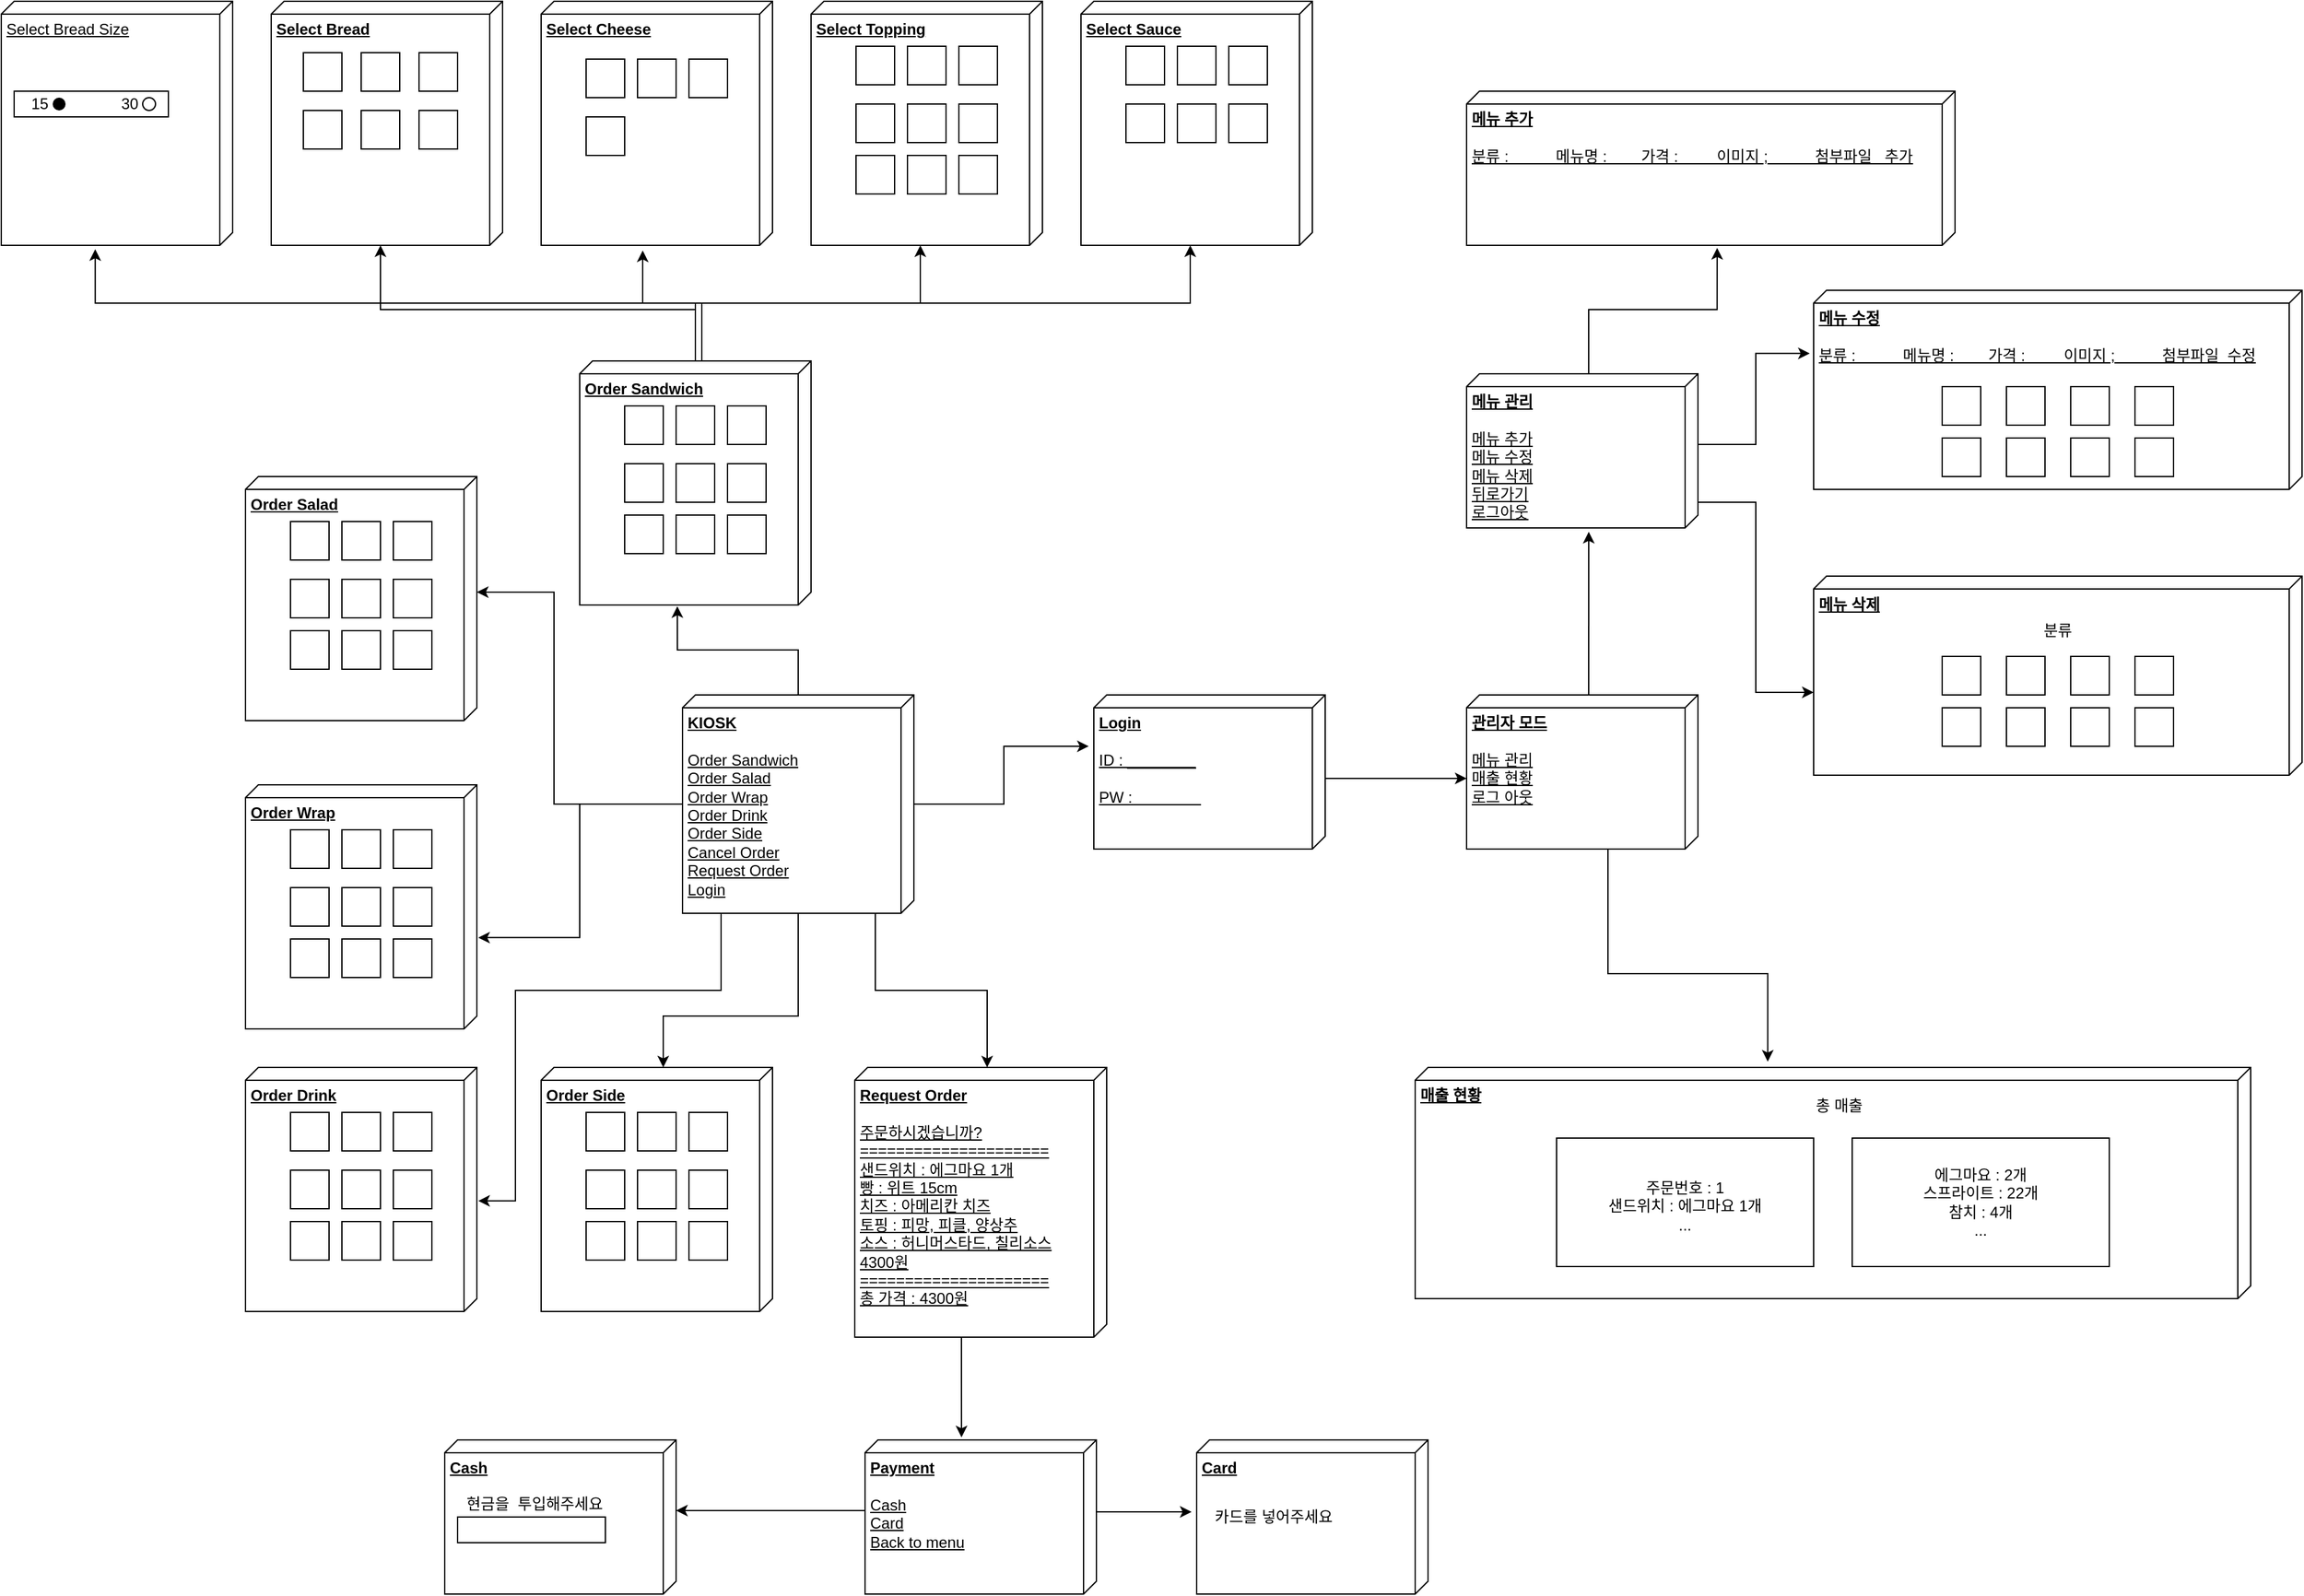 <mxfile version="14.0.1" type="github">
  <diagram id="HkN-Zk0hLRXuTVTZJF6A" name="Page-1">
    <mxGraphModel dx="1521" dy="2256" grid="1" gridSize="10" guides="1" tooltips="1" connect="1" arrows="1" fold="1" page="1" pageScale="1" pageWidth="827" pageHeight="1169" math="0" shadow="0">
      <root>
        <mxCell id="0" />
        <mxCell id="1" parent="0" />
        <mxCell id="mJu5xa_0R4BGyR0-9TSe-63" style="edgeStyle=orthogonalEdgeStyle;rounded=0;orthogonalLoop=1;jettySize=auto;html=1;entryX=1.005;entryY=0.578;entryDx=0;entryDy=0;entryPerimeter=0;" parent="1" source="mJu5xa_0R4BGyR0-9TSe-1" target="mJu5xa_0R4BGyR0-9TSe-53" edge="1">
          <mxGeometry relative="1" as="geometry" />
        </mxCell>
        <mxCell id="mJu5xa_0R4BGyR0-9TSe-64" style="edgeStyle=orthogonalEdgeStyle;rounded=0;orthogonalLoop=1;jettySize=auto;html=1;entryX=0;entryY=0;entryDx=90;entryDy=0;entryPerimeter=0;" parent="1" source="mJu5xa_0R4BGyR0-9TSe-1" target="mJu5xa_0R4BGyR0-9TSe-33" edge="1">
          <mxGeometry relative="1" as="geometry">
            <Array as="points">
              <mxPoint y="365" />
              <mxPoint y="200" />
            </Array>
          </mxGeometry>
        </mxCell>
        <mxCell id="mJu5xa_0R4BGyR0-9TSe-65" style="edgeStyle=orthogonalEdgeStyle;rounded=0;orthogonalLoop=1;jettySize=auto;html=1;entryX=0.626;entryY=-0.006;entryDx=0;entryDy=0;entryPerimeter=0;" parent="1" source="mJu5xa_0R4BGyR0-9TSe-1" target="mJu5xa_0R4BGyR0-9TSe-3" edge="1">
          <mxGeometry relative="1" as="geometry" />
        </mxCell>
        <mxCell id="mJu5xa_0R4BGyR0-9TSe-66" style="edgeStyle=orthogonalEdgeStyle;rounded=0;orthogonalLoop=1;jettySize=auto;html=1;entryX=0.547;entryY=-0.006;entryDx=0;entryDy=0;entryPerimeter=0;" parent="1" source="mJu5xa_0R4BGyR0-9TSe-1" target="mJu5xa_0R4BGyR0-9TSe-13" edge="1">
          <mxGeometry relative="1" as="geometry">
            <Array as="points">
              <mxPoint x="130" y="510" />
              <mxPoint x="-30" y="510" />
              <mxPoint x="-30" y="674" />
            </Array>
          </mxGeometry>
        </mxCell>
        <mxCell id="mJu5xa_0R4BGyR0-9TSe-67" style="edgeStyle=orthogonalEdgeStyle;rounded=0;orthogonalLoop=1;jettySize=auto;html=1;entryX=0;entryY=0;entryDx=0;entryDy=85;entryPerimeter=0;" parent="1" source="mJu5xa_0R4BGyR0-9TSe-1" target="mJu5xa_0R4BGyR0-9TSe-23" edge="1">
          <mxGeometry relative="1" as="geometry">
            <Array as="points">
              <mxPoint x="190" y="530" />
              <mxPoint x="85" y="530" />
            </Array>
          </mxGeometry>
        </mxCell>
        <mxCell id="mJu5xa_0R4BGyR0-9TSe-68" style="edgeStyle=orthogonalEdgeStyle;rounded=0;orthogonalLoop=1;jettySize=auto;html=1;entryX=0.333;entryY=1.022;entryDx=0;entryDy=0;entryPerimeter=0;" parent="1" source="mJu5xa_0R4BGyR0-9TSe-1" target="mJu5xa_0R4BGyR0-9TSe-2" edge="1">
          <mxGeometry relative="1" as="geometry" />
        </mxCell>
        <mxCell id="mJu5xa_0R4BGyR0-9TSe-117" style="edgeStyle=orthogonalEdgeStyle;rounded=0;orthogonalLoop=1;jettySize=auto;html=1;entryX=0;entryY=0;entryDx=0;entryDy=93;entryPerimeter=0;" parent="1" source="mJu5xa_0R4BGyR0-9TSe-1" target="mJu5xa_0R4BGyR0-9TSe-116" edge="1">
          <mxGeometry relative="1" as="geometry">
            <Array as="points">
              <mxPoint x="250" y="510" />
              <mxPoint x="337" y="510" />
            </Array>
          </mxGeometry>
        </mxCell>
        <mxCell id="mJu5xa_0R4BGyR0-9TSe-1" value="&lt;b&gt;KIOSK&lt;br&gt;&lt;/b&gt;&lt;br&gt;Order Sandwich&lt;br&gt;Order Salad&lt;br&gt;Order Wrap&lt;br&gt;Order Drink&lt;br&gt;Order Side&lt;br&gt;Cancel Order&lt;br&gt;Request Order&lt;br&gt;Login" style="verticalAlign=top;align=left;spacingTop=8;spacingLeft=2;spacingRight=12;shape=cube;size=10;direction=south;fontStyle=4;html=1;" parent="1" vertex="1">
          <mxGeometry x="100" y="280" width="180" height="170" as="geometry" />
        </mxCell>
        <mxCell id="mJu5xa_0R4BGyR0-9TSe-122" style="edgeStyle=orthogonalEdgeStyle;rounded=0;orthogonalLoop=1;jettySize=auto;html=1;entryX=0;entryY=0;entryDx=65;entryDy=180;entryPerimeter=0;" parent="1" source="mJu5xa_0R4BGyR0-9TSe-2" target="mJu5xa_0R4BGyR0-9TSe-121" edge="1">
          <mxGeometry relative="1" as="geometry">
            <Array as="points">
              <mxPoint x="650" y="345" />
              <mxPoint x="650" y="345" />
            </Array>
          </mxGeometry>
        </mxCell>
        <mxCell id="mJu5xa_0R4BGyR0-9TSe-2" value="&lt;b&gt;Login&lt;br&gt;&lt;/b&gt;&lt;br&gt;ID : ________&lt;br&gt;&lt;br&gt;PW :&amp;nbsp; &amp;nbsp; &amp;nbsp; &amp;nbsp; &amp;nbsp; &amp;nbsp; &amp;nbsp; &amp;nbsp;&amp;nbsp;" style="verticalAlign=top;align=left;spacingTop=8;spacingLeft=2;spacingRight=12;shape=cube;size=10;direction=south;fontStyle=4;html=1;" parent="1" vertex="1">
          <mxGeometry x="420" y="280" width="180" height="120" as="geometry" />
        </mxCell>
        <mxCell id="mJu5xa_0R4BGyR0-9TSe-3" value="&lt;b&gt;Order Wrap&lt;/b&gt;" style="verticalAlign=top;align=left;spacingTop=8;spacingLeft=2;spacingRight=12;shape=cube;size=10;direction=south;fontStyle=4;html=1;" parent="1" vertex="1">
          <mxGeometry x="-240" y="350" width="180" height="190" as="geometry" />
        </mxCell>
        <mxCell id="mJu5xa_0R4BGyR0-9TSe-4" value="" style="whiteSpace=wrap;html=1;aspect=fixed;" parent="1" vertex="1">
          <mxGeometry x="-205" y="385" width="30" height="30" as="geometry" />
        </mxCell>
        <mxCell id="mJu5xa_0R4BGyR0-9TSe-5" value="" style="whiteSpace=wrap;html=1;aspect=fixed;" parent="1" vertex="1">
          <mxGeometry x="-165" y="385" width="30" height="30" as="geometry" />
        </mxCell>
        <mxCell id="mJu5xa_0R4BGyR0-9TSe-6" value="" style="whiteSpace=wrap;html=1;aspect=fixed;" parent="1" vertex="1">
          <mxGeometry x="-125" y="385" width="30" height="30" as="geometry" />
        </mxCell>
        <mxCell id="mJu5xa_0R4BGyR0-9TSe-7" value="" style="whiteSpace=wrap;html=1;aspect=fixed;" parent="1" vertex="1">
          <mxGeometry x="-205" y="430" width="30" height="30" as="geometry" />
        </mxCell>
        <mxCell id="mJu5xa_0R4BGyR0-9TSe-8" value="" style="whiteSpace=wrap;html=1;aspect=fixed;" parent="1" vertex="1">
          <mxGeometry x="-165" y="430" width="30" height="30" as="geometry" />
        </mxCell>
        <mxCell id="mJu5xa_0R4BGyR0-9TSe-9" value="" style="whiteSpace=wrap;html=1;aspect=fixed;" parent="1" vertex="1">
          <mxGeometry x="-125" y="430" width="30" height="30" as="geometry" />
        </mxCell>
        <mxCell id="mJu5xa_0R4BGyR0-9TSe-10" value="" style="whiteSpace=wrap;html=1;aspect=fixed;" parent="1" vertex="1">
          <mxGeometry x="-205" y="470" width="30" height="30" as="geometry" />
        </mxCell>
        <mxCell id="mJu5xa_0R4BGyR0-9TSe-11" value="" style="whiteSpace=wrap;html=1;aspect=fixed;" parent="1" vertex="1">
          <mxGeometry x="-165" y="470" width="30" height="30" as="geometry" />
        </mxCell>
        <mxCell id="mJu5xa_0R4BGyR0-9TSe-12" value="" style="whiteSpace=wrap;html=1;aspect=fixed;" parent="1" vertex="1">
          <mxGeometry x="-125" y="470" width="30" height="30" as="geometry" />
        </mxCell>
        <mxCell id="mJu5xa_0R4BGyR0-9TSe-13" value="&lt;b&gt;Order Drink&lt;/b&gt;" style="verticalAlign=top;align=left;spacingTop=8;spacingLeft=2;spacingRight=12;shape=cube;size=10;direction=south;fontStyle=4;html=1;" parent="1" vertex="1">
          <mxGeometry x="-240" y="570" width="180" height="190" as="geometry" />
        </mxCell>
        <mxCell id="mJu5xa_0R4BGyR0-9TSe-14" value="" style="whiteSpace=wrap;html=1;aspect=fixed;" parent="1" vertex="1">
          <mxGeometry x="-205" y="605" width="30" height="30" as="geometry" />
        </mxCell>
        <mxCell id="mJu5xa_0R4BGyR0-9TSe-15" value="" style="whiteSpace=wrap;html=1;aspect=fixed;" parent="1" vertex="1">
          <mxGeometry x="-165" y="605" width="30" height="30" as="geometry" />
        </mxCell>
        <mxCell id="mJu5xa_0R4BGyR0-9TSe-16" value="" style="whiteSpace=wrap;html=1;aspect=fixed;" parent="1" vertex="1">
          <mxGeometry x="-125" y="605" width="30" height="30" as="geometry" />
        </mxCell>
        <mxCell id="mJu5xa_0R4BGyR0-9TSe-17" value="" style="whiteSpace=wrap;html=1;aspect=fixed;" parent="1" vertex="1">
          <mxGeometry x="-205" y="650" width="30" height="30" as="geometry" />
        </mxCell>
        <mxCell id="mJu5xa_0R4BGyR0-9TSe-18" value="" style="whiteSpace=wrap;html=1;aspect=fixed;" parent="1" vertex="1">
          <mxGeometry x="-165" y="650" width="30" height="30" as="geometry" />
        </mxCell>
        <mxCell id="mJu5xa_0R4BGyR0-9TSe-19" value="" style="whiteSpace=wrap;html=1;aspect=fixed;" parent="1" vertex="1">
          <mxGeometry x="-125" y="650" width="30" height="30" as="geometry" />
        </mxCell>
        <mxCell id="mJu5xa_0R4BGyR0-9TSe-20" value="" style="whiteSpace=wrap;html=1;aspect=fixed;" parent="1" vertex="1">
          <mxGeometry x="-205" y="690" width="30" height="30" as="geometry" />
        </mxCell>
        <mxCell id="mJu5xa_0R4BGyR0-9TSe-21" value="" style="whiteSpace=wrap;html=1;aspect=fixed;" parent="1" vertex="1">
          <mxGeometry x="-165" y="690" width="30" height="30" as="geometry" />
        </mxCell>
        <mxCell id="mJu5xa_0R4BGyR0-9TSe-22" value="" style="whiteSpace=wrap;html=1;aspect=fixed;" parent="1" vertex="1">
          <mxGeometry x="-125" y="690" width="30" height="30" as="geometry" />
        </mxCell>
        <mxCell id="mJu5xa_0R4BGyR0-9TSe-23" value="&lt;b&gt;Order Side&lt;/b&gt;" style="verticalAlign=top;align=left;spacingTop=8;spacingLeft=2;spacingRight=12;shape=cube;size=10;direction=south;fontStyle=4;html=1;" parent="1" vertex="1">
          <mxGeometry x="-10" y="570" width="180" height="190" as="geometry" />
        </mxCell>
        <mxCell id="mJu5xa_0R4BGyR0-9TSe-24" value="" style="whiteSpace=wrap;html=1;aspect=fixed;" parent="1" vertex="1">
          <mxGeometry x="25" y="605" width="30" height="30" as="geometry" />
        </mxCell>
        <mxCell id="mJu5xa_0R4BGyR0-9TSe-25" value="" style="whiteSpace=wrap;html=1;aspect=fixed;" parent="1" vertex="1">
          <mxGeometry x="65" y="605" width="30" height="30" as="geometry" />
        </mxCell>
        <mxCell id="mJu5xa_0R4BGyR0-9TSe-26" value="" style="whiteSpace=wrap;html=1;aspect=fixed;" parent="1" vertex="1">
          <mxGeometry x="105" y="605" width="30" height="30" as="geometry" />
        </mxCell>
        <mxCell id="mJu5xa_0R4BGyR0-9TSe-27" value="" style="whiteSpace=wrap;html=1;aspect=fixed;" parent="1" vertex="1">
          <mxGeometry x="25" y="650" width="30" height="30" as="geometry" />
        </mxCell>
        <mxCell id="mJu5xa_0R4BGyR0-9TSe-28" value="" style="whiteSpace=wrap;html=1;aspect=fixed;" parent="1" vertex="1">
          <mxGeometry x="65" y="650" width="30" height="30" as="geometry" />
        </mxCell>
        <mxCell id="mJu5xa_0R4BGyR0-9TSe-29" value="" style="whiteSpace=wrap;html=1;aspect=fixed;" parent="1" vertex="1">
          <mxGeometry x="105" y="650" width="30" height="30" as="geometry" />
        </mxCell>
        <mxCell id="mJu5xa_0R4BGyR0-9TSe-30" value="" style="whiteSpace=wrap;html=1;aspect=fixed;" parent="1" vertex="1">
          <mxGeometry x="25" y="690" width="30" height="30" as="geometry" />
        </mxCell>
        <mxCell id="mJu5xa_0R4BGyR0-9TSe-31" value="" style="whiteSpace=wrap;html=1;aspect=fixed;" parent="1" vertex="1">
          <mxGeometry x="65" y="690" width="30" height="30" as="geometry" />
        </mxCell>
        <mxCell id="mJu5xa_0R4BGyR0-9TSe-32" value="" style="whiteSpace=wrap;html=1;aspect=fixed;" parent="1" vertex="1">
          <mxGeometry x="105" y="690" width="30" height="30" as="geometry" />
        </mxCell>
        <mxCell id="mJu5xa_0R4BGyR0-9TSe-33" value="&lt;b&gt;Order Salad&lt;/b&gt;" style="verticalAlign=top;align=left;spacingTop=8;spacingLeft=2;spacingRight=12;shape=cube;size=10;direction=south;fontStyle=4;html=1;" parent="1" vertex="1">
          <mxGeometry x="-240" y="110" width="180" height="190" as="geometry" />
        </mxCell>
        <mxCell id="mJu5xa_0R4BGyR0-9TSe-34" value="" style="whiteSpace=wrap;html=1;aspect=fixed;" parent="1" vertex="1">
          <mxGeometry x="-205" y="145" width="30" height="30" as="geometry" />
        </mxCell>
        <mxCell id="mJu5xa_0R4BGyR0-9TSe-35" value="" style="whiteSpace=wrap;html=1;aspect=fixed;" parent="1" vertex="1">
          <mxGeometry x="-165" y="145" width="30" height="30" as="geometry" />
        </mxCell>
        <mxCell id="mJu5xa_0R4BGyR0-9TSe-36" value="" style="whiteSpace=wrap;html=1;aspect=fixed;" parent="1" vertex="1">
          <mxGeometry x="-125" y="145" width="30" height="30" as="geometry" />
        </mxCell>
        <mxCell id="mJu5xa_0R4BGyR0-9TSe-37" value="" style="whiteSpace=wrap;html=1;aspect=fixed;" parent="1" vertex="1">
          <mxGeometry x="-205" y="190" width="30" height="30" as="geometry" />
        </mxCell>
        <mxCell id="mJu5xa_0R4BGyR0-9TSe-38" value="" style="whiteSpace=wrap;html=1;aspect=fixed;" parent="1" vertex="1">
          <mxGeometry x="-165" y="190" width="30" height="30" as="geometry" />
        </mxCell>
        <mxCell id="mJu5xa_0R4BGyR0-9TSe-39" value="" style="whiteSpace=wrap;html=1;aspect=fixed;" parent="1" vertex="1">
          <mxGeometry x="-125" y="190" width="30" height="30" as="geometry" />
        </mxCell>
        <mxCell id="mJu5xa_0R4BGyR0-9TSe-40" value="" style="whiteSpace=wrap;html=1;aspect=fixed;" parent="1" vertex="1">
          <mxGeometry x="-205" y="230" width="30" height="30" as="geometry" />
        </mxCell>
        <mxCell id="mJu5xa_0R4BGyR0-9TSe-41" value="" style="whiteSpace=wrap;html=1;aspect=fixed;" parent="1" vertex="1">
          <mxGeometry x="-165" y="230" width="30" height="30" as="geometry" />
        </mxCell>
        <mxCell id="mJu5xa_0R4BGyR0-9TSe-42" value="" style="whiteSpace=wrap;html=1;aspect=fixed;" parent="1" vertex="1">
          <mxGeometry x="-125" y="230" width="30" height="30" as="geometry" />
        </mxCell>
        <mxCell id="mJu5xa_0R4BGyR0-9TSe-111" style="edgeStyle=orthogonalEdgeStyle;rounded=0;orthogonalLoop=1;jettySize=auto;html=1;exitX=0;exitY=0;exitDx=0;exitDy=85;exitPerimeter=0;entryX=1.016;entryY=0.594;entryDx=0;entryDy=0;entryPerimeter=0;" parent="1" source="mJu5xa_0R4BGyR0-9TSe-53" target="mJu5xa_0R4BGyR0-9TSe-103" edge="1">
          <mxGeometry relative="1" as="geometry" />
        </mxCell>
        <mxCell id="mJu5xa_0R4BGyR0-9TSe-112" style="edgeStyle=orthogonalEdgeStyle;rounded=0;orthogonalLoop=1;jettySize=auto;html=1;entryX=0;entryY=0;entryDx=190;entryDy=95;entryPerimeter=0;" parent="1" source="mJu5xa_0R4BGyR0-9TSe-53" target="mJu5xa_0R4BGyR0-9TSe-69" edge="1">
          <mxGeometry relative="1" as="geometry">
            <Array as="points">
              <mxPoint x="110" y="-20" />
              <mxPoint x="-135" y="-20" />
            </Array>
          </mxGeometry>
        </mxCell>
        <mxCell id="mJu5xa_0R4BGyR0-9TSe-113" style="edgeStyle=orthogonalEdgeStyle;rounded=0;orthogonalLoop=1;jettySize=auto;html=1;entryX=1.021;entryY=0.561;entryDx=0;entryDy=0;entryPerimeter=0;" parent="1" source="mJu5xa_0R4BGyR0-9TSe-53" target="mJu5xa_0R4BGyR0-9TSe-79" edge="1">
          <mxGeometry relative="1" as="geometry" />
        </mxCell>
        <mxCell id="mJu5xa_0R4BGyR0-9TSe-114" style="edgeStyle=orthogonalEdgeStyle;rounded=0;orthogonalLoop=1;jettySize=auto;html=1;entryX=0;entryY=0;entryDx=190;entryDy=95;entryPerimeter=0;" parent="1" source="mJu5xa_0R4BGyR0-9TSe-53" target="mJu5xa_0R4BGyR0-9TSe-86" edge="1">
          <mxGeometry relative="1" as="geometry" />
        </mxCell>
        <mxCell id="mJu5xa_0R4BGyR0-9TSe-115" style="edgeStyle=orthogonalEdgeStyle;rounded=0;orthogonalLoop=1;jettySize=auto;html=1;exitX=0;exitY=0;exitDx=0;exitDy=85;exitPerimeter=0;entryX=0;entryY=0;entryDx=190;entryDy=95;entryPerimeter=0;" parent="1" source="mJu5xa_0R4BGyR0-9TSe-53" target="mJu5xa_0R4BGyR0-9TSe-93" edge="1">
          <mxGeometry relative="1" as="geometry" />
        </mxCell>
        <mxCell id="mJu5xa_0R4BGyR0-9TSe-53" value="&lt;b&gt;Order Sandwich&lt;br&gt;&lt;/b&gt;" style="verticalAlign=top;align=left;spacingTop=8;spacingLeft=2;spacingRight=12;shape=cube;size=10;direction=south;fontStyle=4;html=1;" parent="1" vertex="1">
          <mxGeometry x="20" y="20" width="180" height="190" as="geometry" />
        </mxCell>
        <mxCell id="mJu5xa_0R4BGyR0-9TSe-54" value="" style="whiteSpace=wrap;html=1;aspect=fixed;" parent="1" vertex="1">
          <mxGeometry x="55" y="55" width="30" height="30" as="geometry" />
        </mxCell>
        <mxCell id="mJu5xa_0R4BGyR0-9TSe-55" value="" style="whiteSpace=wrap;html=1;aspect=fixed;" parent="1" vertex="1">
          <mxGeometry x="95" y="55" width="30" height="30" as="geometry" />
        </mxCell>
        <mxCell id="mJu5xa_0R4BGyR0-9TSe-56" value="" style="whiteSpace=wrap;html=1;aspect=fixed;" parent="1" vertex="1">
          <mxGeometry x="135" y="55" width="30" height="30" as="geometry" />
        </mxCell>
        <mxCell id="mJu5xa_0R4BGyR0-9TSe-57" value="" style="whiteSpace=wrap;html=1;aspect=fixed;" parent="1" vertex="1">
          <mxGeometry x="55" y="100" width="30" height="30" as="geometry" />
        </mxCell>
        <mxCell id="mJu5xa_0R4BGyR0-9TSe-58" value="" style="whiteSpace=wrap;html=1;aspect=fixed;" parent="1" vertex="1">
          <mxGeometry x="95" y="100" width="30" height="30" as="geometry" />
        </mxCell>
        <mxCell id="mJu5xa_0R4BGyR0-9TSe-59" value="" style="whiteSpace=wrap;html=1;aspect=fixed;" parent="1" vertex="1">
          <mxGeometry x="135" y="100" width="30" height="30" as="geometry" />
        </mxCell>
        <mxCell id="mJu5xa_0R4BGyR0-9TSe-60" value="" style="whiteSpace=wrap;html=1;aspect=fixed;" parent="1" vertex="1">
          <mxGeometry x="55" y="140" width="30" height="30" as="geometry" />
        </mxCell>
        <mxCell id="mJu5xa_0R4BGyR0-9TSe-61" value="" style="whiteSpace=wrap;html=1;aspect=fixed;" parent="1" vertex="1">
          <mxGeometry x="95" y="140" width="30" height="30" as="geometry" />
        </mxCell>
        <mxCell id="mJu5xa_0R4BGyR0-9TSe-62" value="" style="whiteSpace=wrap;html=1;aspect=fixed;" parent="1" vertex="1">
          <mxGeometry x="135" y="140" width="30" height="30" as="geometry" />
        </mxCell>
        <mxCell id="mJu5xa_0R4BGyR0-9TSe-69" value="&lt;b&gt;Select Bread&lt;/b&gt;" style="verticalAlign=top;align=left;spacingTop=8;spacingLeft=2;spacingRight=12;shape=cube;size=10;direction=south;fontStyle=4;html=1;" parent="1" vertex="1">
          <mxGeometry x="-220" y="-260" width="180" height="190" as="geometry" />
        </mxCell>
        <mxCell id="mJu5xa_0R4BGyR0-9TSe-70" value="" style="whiteSpace=wrap;html=1;aspect=fixed;" parent="1" vertex="1">
          <mxGeometry x="-195" y="-220" width="30" height="30" as="geometry" />
        </mxCell>
        <mxCell id="mJu5xa_0R4BGyR0-9TSe-71" value="" style="whiteSpace=wrap;html=1;aspect=fixed;" parent="1" vertex="1">
          <mxGeometry x="-150" y="-220" width="30" height="30" as="geometry" />
        </mxCell>
        <mxCell id="mJu5xa_0R4BGyR0-9TSe-72" value="" style="whiteSpace=wrap;html=1;aspect=fixed;" parent="1" vertex="1">
          <mxGeometry x="-105" y="-220" width="30" height="30" as="geometry" />
        </mxCell>
        <mxCell id="mJu5xa_0R4BGyR0-9TSe-73" value="" style="whiteSpace=wrap;html=1;aspect=fixed;" parent="1" vertex="1">
          <mxGeometry x="-195" y="-175" width="30" height="30" as="geometry" />
        </mxCell>
        <mxCell id="mJu5xa_0R4BGyR0-9TSe-74" value="" style="whiteSpace=wrap;html=1;aspect=fixed;" parent="1" vertex="1">
          <mxGeometry x="-150" y="-175" width="30" height="30" as="geometry" />
        </mxCell>
        <mxCell id="mJu5xa_0R4BGyR0-9TSe-75" value="" style="whiteSpace=wrap;html=1;aspect=fixed;" parent="1" vertex="1">
          <mxGeometry x="-105" y="-175" width="30" height="30" as="geometry" />
        </mxCell>
        <mxCell id="mJu5xa_0R4BGyR0-9TSe-79" value="&lt;b&gt;Select Cheese&lt;/b&gt;" style="verticalAlign=top;align=left;spacingTop=8;spacingLeft=2;spacingRight=12;shape=cube;size=10;direction=south;fontStyle=4;html=1;" parent="1" vertex="1">
          <mxGeometry x="-10" y="-260" width="180" height="190" as="geometry" />
        </mxCell>
        <mxCell id="mJu5xa_0R4BGyR0-9TSe-80" value="" style="whiteSpace=wrap;html=1;aspect=fixed;" parent="1" vertex="1">
          <mxGeometry x="25" y="-215" width="30" height="30" as="geometry" />
        </mxCell>
        <mxCell id="mJu5xa_0R4BGyR0-9TSe-81" value="" style="whiteSpace=wrap;html=1;aspect=fixed;" parent="1" vertex="1">
          <mxGeometry x="65" y="-215" width="30" height="30" as="geometry" />
        </mxCell>
        <mxCell id="mJu5xa_0R4BGyR0-9TSe-82" value="" style="whiteSpace=wrap;html=1;aspect=fixed;" parent="1" vertex="1">
          <mxGeometry x="105" y="-215" width="30" height="30" as="geometry" />
        </mxCell>
        <mxCell id="mJu5xa_0R4BGyR0-9TSe-83" value="" style="whiteSpace=wrap;html=1;aspect=fixed;" parent="1" vertex="1">
          <mxGeometry x="25" y="-170" width="30" height="30" as="geometry" />
        </mxCell>
        <mxCell id="mJu5xa_0R4BGyR0-9TSe-86" value="&lt;b&gt;Select Topping&lt;/b&gt;" style="verticalAlign=top;align=left;spacingTop=8;spacingLeft=2;spacingRight=12;shape=cube;size=10;direction=south;fontStyle=4;html=1;" parent="1" vertex="1">
          <mxGeometry x="200" y="-260" width="180" height="190" as="geometry" />
        </mxCell>
        <mxCell id="mJu5xa_0R4BGyR0-9TSe-87" value="" style="whiteSpace=wrap;html=1;aspect=fixed;" parent="1" vertex="1">
          <mxGeometry x="235" y="-225" width="30" height="30" as="geometry" />
        </mxCell>
        <mxCell id="mJu5xa_0R4BGyR0-9TSe-88" value="" style="whiteSpace=wrap;html=1;aspect=fixed;" parent="1" vertex="1">
          <mxGeometry x="275" y="-225" width="30" height="30" as="geometry" />
        </mxCell>
        <mxCell id="mJu5xa_0R4BGyR0-9TSe-89" value="" style="whiteSpace=wrap;html=1;aspect=fixed;" parent="1" vertex="1">
          <mxGeometry x="315" y="-225" width="30" height="30" as="geometry" />
        </mxCell>
        <mxCell id="mJu5xa_0R4BGyR0-9TSe-90" value="" style="whiteSpace=wrap;html=1;aspect=fixed;" parent="1" vertex="1">
          <mxGeometry x="235" y="-180" width="30" height="30" as="geometry" />
        </mxCell>
        <mxCell id="mJu5xa_0R4BGyR0-9TSe-91" value="" style="whiteSpace=wrap;html=1;aspect=fixed;" parent="1" vertex="1">
          <mxGeometry x="275" y="-180" width="30" height="30" as="geometry" />
        </mxCell>
        <mxCell id="mJu5xa_0R4BGyR0-9TSe-92" value="" style="whiteSpace=wrap;html=1;aspect=fixed;" parent="1" vertex="1">
          <mxGeometry x="315" y="-180" width="30" height="30" as="geometry" />
        </mxCell>
        <mxCell id="mJu5xa_0R4BGyR0-9TSe-93" value="&lt;b&gt;Select Sauce&lt;/b&gt;" style="verticalAlign=top;align=left;spacingTop=8;spacingLeft=2;spacingRight=12;shape=cube;size=10;direction=south;fontStyle=4;html=1;" parent="1" vertex="1">
          <mxGeometry x="410" y="-260" width="180" height="190" as="geometry" />
        </mxCell>
        <mxCell id="mJu5xa_0R4BGyR0-9TSe-94" value="" style="whiteSpace=wrap;html=1;aspect=fixed;" parent="1" vertex="1">
          <mxGeometry x="445" y="-225" width="30" height="30" as="geometry" />
        </mxCell>
        <mxCell id="mJu5xa_0R4BGyR0-9TSe-95" value="" style="whiteSpace=wrap;html=1;aspect=fixed;" parent="1" vertex="1">
          <mxGeometry x="485" y="-225" width="30" height="30" as="geometry" />
        </mxCell>
        <mxCell id="mJu5xa_0R4BGyR0-9TSe-96" value="" style="whiteSpace=wrap;html=1;aspect=fixed;" parent="1" vertex="1">
          <mxGeometry x="525" y="-225" width="30" height="30" as="geometry" />
        </mxCell>
        <mxCell id="mJu5xa_0R4BGyR0-9TSe-97" value="" style="whiteSpace=wrap;html=1;aspect=fixed;" parent="1" vertex="1">
          <mxGeometry x="445" y="-180" width="30" height="30" as="geometry" />
        </mxCell>
        <mxCell id="mJu5xa_0R4BGyR0-9TSe-98" value="" style="whiteSpace=wrap;html=1;aspect=fixed;" parent="1" vertex="1">
          <mxGeometry x="485" y="-180" width="30" height="30" as="geometry" />
        </mxCell>
        <mxCell id="mJu5xa_0R4BGyR0-9TSe-99" value="" style="whiteSpace=wrap;html=1;aspect=fixed;" parent="1" vertex="1">
          <mxGeometry x="525" y="-180" width="30" height="30" as="geometry" />
        </mxCell>
        <mxCell id="mJu5xa_0R4BGyR0-9TSe-100" value="" style="whiteSpace=wrap;html=1;aspect=fixed;" parent="1" vertex="1">
          <mxGeometry x="235" y="-140" width="30" height="30" as="geometry" />
        </mxCell>
        <mxCell id="mJu5xa_0R4BGyR0-9TSe-101" value="" style="whiteSpace=wrap;html=1;aspect=fixed;" parent="1" vertex="1">
          <mxGeometry x="275" y="-140" width="30" height="30" as="geometry" />
        </mxCell>
        <mxCell id="mJu5xa_0R4BGyR0-9TSe-102" value="" style="whiteSpace=wrap;html=1;aspect=fixed;" parent="1" vertex="1">
          <mxGeometry x="315" y="-140" width="30" height="30" as="geometry" />
        </mxCell>
        <mxCell id="mJu5xa_0R4BGyR0-9TSe-103" value="Select Bread Size" style="verticalAlign=top;align=left;spacingTop=8;spacingLeft=2;spacingRight=12;shape=cube;size=10;direction=south;fontStyle=4;html=1;" parent="1" vertex="1">
          <mxGeometry x="-430" y="-260" width="180" height="190" as="geometry" />
        </mxCell>
        <mxCell id="mJu5xa_0R4BGyR0-9TSe-104" value="" style="rounded=0;whiteSpace=wrap;html=1;" parent="1" vertex="1">
          <mxGeometry x="-420" y="-190" width="120" height="20" as="geometry" />
        </mxCell>
        <mxCell id="mJu5xa_0R4BGyR0-9TSe-105" value="15" style="text;html=1;strokeColor=none;fillColor=none;align=center;verticalAlign=middle;whiteSpace=wrap;rounded=0;" parent="1" vertex="1">
          <mxGeometry x="-420" y="-190" width="40" height="20" as="geometry" />
        </mxCell>
        <mxCell id="mJu5xa_0R4BGyR0-9TSe-106" value="30" style="text;html=1;strokeColor=none;fillColor=none;align=center;verticalAlign=middle;whiteSpace=wrap;rounded=0;" parent="1" vertex="1">
          <mxGeometry x="-350" y="-190" width="40" height="20" as="geometry" />
        </mxCell>
        <mxCell id="mJu5xa_0R4BGyR0-9TSe-107" value="" style="ellipse;fillColor=#000000;strokeColor=none;" parent="1" vertex="1">
          <mxGeometry x="-390" y="-185" width="10" height="10" as="geometry" />
        </mxCell>
        <mxCell id="mJu5xa_0R4BGyR0-9TSe-109" value="" style="ellipse;fillColor=#ffffff;strokeColor=#000000;" parent="1" vertex="1">
          <mxGeometry x="-320" y="-185" width="10" height="10" as="geometry" />
        </mxCell>
        <mxCell id="mJu5xa_0R4BGyR0-9TSe-120" style="edgeStyle=orthogonalEdgeStyle;rounded=0;orthogonalLoop=1;jettySize=auto;html=1;entryX=-0.017;entryY=0.583;entryDx=0;entryDy=0;entryPerimeter=0;" parent="1" source="mJu5xa_0R4BGyR0-9TSe-116" target="mJu5xa_0R4BGyR0-9TSe-118" edge="1">
          <mxGeometry relative="1" as="geometry">
            <Array as="points">
              <mxPoint x="317" y="810" />
              <mxPoint x="317" y="810" />
            </Array>
          </mxGeometry>
        </mxCell>
        <mxCell id="mJu5xa_0R4BGyR0-9TSe-116" value="&lt;b&gt;Request Order&lt;br&gt;&lt;/b&gt;&lt;br&gt;주문하시겠습니까?&lt;br&gt;=====================&lt;br&gt;샌드위치 : 에그마요 1개&lt;br&gt;빵 : 위트 15cm&lt;br&gt;치즈 : 아메리칸 치즈&lt;br&gt;토핑 : 피망, 피클, 양상추&lt;br&gt;소스 : 허니머스타드, 칠리소스&lt;br&gt;4300원&lt;br&gt;=====================&lt;br&gt;총 가격 : 4300원" style="verticalAlign=top;align=left;spacingTop=8;spacingLeft=2;spacingRight=12;shape=cube;size=10;direction=south;fontStyle=4;html=1;" parent="1" vertex="1">
          <mxGeometry x="234" y="570" width="196" height="210" as="geometry" />
        </mxCell>
        <mxCell id="mJu5xa_0R4BGyR0-9TSe-125" style="edgeStyle=orthogonalEdgeStyle;rounded=0;orthogonalLoop=1;jettySize=auto;html=1;entryX=0;entryY=0;entryDx=55;entryDy=0;entryPerimeter=0;" parent="1" source="mJu5xa_0R4BGyR0-9TSe-118" target="mJu5xa_0R4BGyR0-9TSe-123" edge="1">
          <mxGeometry relative="1" as="geometry">
            <Array as="points">
              <mxPoint x="200" y="915" />
              <mxPoint x="200" y="915" />
            </Array>
          </mxGeometry>
        </mxCell>
        <mxCell id="mJu5xa_0R4BGyR0-9TSe-127" style="edgeStyle=orthogonalEdgeStyle;rounded=0;orthogonalLoop=1;jettySize=auto;html=1;exitX=0;exitY=0;exitDx=55;exitDy=0;exitPerimeter=0;entryX=0.467;entryY=1.022;entryDx=0;entryDy=0;entryPerimeter=0;" parent="1" source="mJu5xa_0R4BGyR0-9TSe-118" target="mJu5xa_0R4BGyR0-9TSe-126" edge="1">
          <mxGeometry relative="1" as="geometry">
            <Array as="points">
              <mxPoint x="422" y="916" />
            </Array>
          </mxGeometry>
        </mxCell>
        <mxCell id="mJu5xa_0R4BGyR0-9TSe-118" value="&lt;b&gt;Payment&lt;br&gt;&lt;/b&gt;&lt;br&gt;Cash&lt;br&gt;Card&lt;br&gt;Back to menu" style="verticalAlign=top;align=left;spacingTop=8;spacingLeft=2;spacingRight=12;shape=cube;size=10;direction=south;fontStyle=4;html=1;" parent="1" vertex="1">
          <mxGeometry x="242" y="860" width="180" height="120" as="geometry" />
        </mxCell>
        <mxCell id="mJu5xa_0R4BGyR0-9TSe-129" style="edgeStyle=orthogonalEdgeStyle;rounded=0;orthogonalLoop=1;jettySize=auto;html=1;exitX=0;exitY=0;exitDx=0;exitDy=85;exitPerimeter=0;entryX=1.025;entryY=0.472;entryDx=0;entryDy=0;entryPerimeter=0;" parent="1" source="mJu5xa_0R4BGyR0-9TSe-121" target="mJu5xa_0R4BGyR0-9TSe-128" edge="1">
          <mxGeometry relative="1" as="geometry" />
        </mxCell>
        <mxCell id="6G2yX8LYF6ZmHMGea91q-2" style="edgeStyle=orthogonalEdgeStyle;rounded=0;orthogonalLoop=1;jettySize=auto;html=1;entryX=-0.025;entryY=0.578;entryDx=0;entryDy=0;entryPerimeter=0;" edge="1" parent="1" source="mJu5xa_0R4BGyR0-9TSe-121" target="6G2yX8LYF6ZmHMGea91q-1">
          <mxGeometry relative="1" as="geometry">
            <Array as="points">
              <mxPoint x="820" y="497" />
            </Array>
          </mxGeometry>
        </mxCell>
        <mxCell id="mJu5xa_0R4BGyR0-9TSe-121" value="&lt;b&gt;관리자 모드&lt;br&gt;&lt;/b&gt;&lt;br&gt;메뉴 관리&lt;br&gt;매출 현황&lt;br&gt;로그 아웃" style="verticalAlign=top;align=left;spacingTop=8;spacingLeft=2;spacingRight=12;shape=cube;size=10;direction=south;fontStyle=4;html=1;" parent="1" vertex="1">
          <mxGeometry x="710" y="280" width="180" height="120" as="geometry" />
        </mxCell>
        <mxCell id="mJu5xa_0R4BGyR0-9TSe-123" value="&lt;b&gt;Cash&lt;br&gt;&lt;/b&gt;" style="verticalAlign=top;align=left;spacingTop=8;spacingLeft=2;spacingRight=12;shape=cube;size=10;direction=south;fontStyle=4;html=1;" parent="1" vertex="1">
          <mxGeometry x="-85" y="860" width="180" height="120" as="geometry" />
        </mxCell>
        <mxCell id="mJu5xa_0R4BGyR0-9TSe-124" value="" style="rounded=0;whiteSpace=wrap;html=1;" parent="1" vertex="1">
          <mxGeometry x="-75" y="920" width="115" height="20" as="geometry" />
        </mxCell>
        <mxCell id="mJu5xa_0R4BGyR0-9TSe-126" value="&lt;b&gt;Card&lt;br&gt;&lt;/b&gt;" style="verticalAlign=top;align=left;spacingTop=8;spacingLeft=2;spacingRight=12;shape=cube;size=10;direction=south;fontStyle=4;html=1;" parent="1" vertex="1">
          <mxGeometry x="500" y="860" width="180" height="120" as="geometry" />
        </mxCell>
        <mxCell id="mJu5xa_0R4BGyR0-9TSe-131" style="edgeStyle=orthogonalEdgeStyle;rounded=0;orthogonalLoop=1;jettySize=auto;html=1;exitX=0;exitY=0;exitDx=0;exitDy=85;exitPerimeter=0;entryX=1.017;entryY=0.487;entryDx=0;entryDy=0;entryPerimeter=0;" parent="1" source="mJu5xa_0R4BGyR0-9TSe-128" target="mJu5xa_0R4BGyR0-9TSe-130" edge="1">
          <mxGeometry relative="1" as="geometry" />
        </mxCell>
        <mxCell id="mJu5xa_0R4BGyR0-9TSe-133" style="edgeStyle=orthogonalEdgeStyle;rounded=0;orthogonalLoop=1;jettySize=auto;html=1;exitX=0;exitY=0;exitDx=55;exitDy=0;exitPerimeter=0;entryX=0.317;entryY=1.008;entryDx=0;entryDy=0;entryPerimeter=0;" parent="1" source="mJu5xa_0R4BGyR0-9TSe-128" target="mJu5xa_0R4BGyR0-9TSe-132" edge="1">
          <mxGeometry relative="1" as="geometry" />
        </mxCell>
        <mxCell id="mJu5xa_0R4BGyR0-9TSe-152" style="edgeStyle=orthogonalEdgeStyle;rounded=0;orthogonalLoop=1;jettySize=auto;html=1;entryX=0.584;entryY=1;entryDx=0;entryDy=0;entryPerimeter=0;" parent="1" source="mJu5xa_0R4BGyR0-9TSe-128" target="mJu5xa_0R4BGyR0-9TSe-134" edge="1">
          <mxGeometry relative="1" as="geometry">
            <Array as="points">
              <mxPoint x="935" y="130" />
              <mxPoint x="935" y="278" />
            </Array>
          </mxGeometry>
        </mxCell>
        <mxCell id="mJu5xa_0R4BGyR0-9TSe-128" value="&lt;b&gt;메뉴 관리&lt;br&gt;&lt;/b&gt;&lt;br&gt;메뉴 추가&lt;br&gt;메뉴 수정&lt;br&gt;메뉴 삭제&lt;br&gt;뒤로가기&lt;br&gt;로그아웃" style="verticalAlign=top;align=left;spacingTop=8;spacingLeft=2;spacingRight=12;shape=cube;size=10;direction=south;fontStyle=4;html=1;" parent="1" vertex="1">
          <mxGeometry x="710" y="30" width="180" height="120" as="geometry" />
        </mxCell>
        <mxCell id="mJu5xa_0R4BGyR0-9TSe-130" value="&lt;b&gt;메뉴 추가&lt;br&gt;&lt;/b&gt;&lt;br&gt;분류 :&amp;nbsp; &amp;nbsp; &amp;nbsp; &amp;nbsp; &amp;nbsp; &amp;nbsp;메뉴명 :&amp;nbsp; &amp;nbsp; &amp;nbsp; &amp;nbsp; 가격 :&amp;nbsp; &amp;nbsp; &amp;nbsp; &amp;nbsp; &amp;nbsp;이미지 ;&amp;nbsp; &amp;nbsp; &amp;nbsp; &amp;nbsp; &amp;nbsp; &amp;nbsp;첨부파일&amp;nbsp; &amp;nbsp;추가" style="verticalAlign=top;align=left;spacingTop=8;spacingLeft=2;spacingRight=12;shape=cube;size=10;direction=south;fontStyle=4;html=1;" parent="1" vertex="1">
          <mxGeometry x="710" y="-190" width="380" height="120" as="geometry" />
        </mxCell>
        <mxCell id="mJu5xa_0R4BGyR0-9TSe-132" value="&lt;b&gt;메뉴 수정&lt;br&gt;&lt;/b&gt;&lt;br&gt;분류 :&amp;nbsp; &amp;nbsp; &amp;nbsp; &amp;nbsp; &amp;nbsp; &amp;nbsp;메뉴명 :&amp;nbsp; &amp;nbsp; &amp;nbsp; &amp;nbsp; 가격 :&amp;nbsp; &amp;nbsp; &amp;nbsp; &amp;nbsp; &amp;nbsp;이미지 ;&amp;nbsp; &amp;nbsp; &amp;nbsp; &amp;nbsp; &amp;nbsp; &amp;nbsp;첨부파일&amp;nbsp; 수정" style="verticalAlign=top;align=left;spacingTop=8;spacingLeft=2;spacingRight=12;shape=cube;size=10;direction=south;fontStyle=4;html=1;" parent="1" vertex="1">
          <mxGeometry x="980" y="-35" width="380" height="155" as="geometry" />
        </mxCell>
        <mxCell id="mJu5xa_0R4BGyR0-9TSe-134" value="&lt;b&gt;메뉴 삭제&lt;/b&gt;" style="verticalAlign=top;align=left;spacingTop=8;spacingLeft=2;spacingRight=12;shape=cube;size=10;direction=south;fontStyle=4;html=1;" parent="1" vertex="1">
          <mxGeometry x="980" y="187.5" width="380" height="155" as="geometry" />
        </mxCell>
        <mxCell id="mJu5xa_0R4BGyR0-9TSe-136" value="" style="whiteSpace=wrap;html=1;aspect=fixed;" parent="1" vertex="1">
          <mxGeometry x="1080" y="250" width="30" height="30" as="geometry" />
        </mxCell>
        <mxCell id="mJu5xa_0R4BGyR0-9TSe-137" value="" style="whiteSpace=wrap;html=1;aspect=fixed;" parent="1" vertex="1">
          <mxGeometry x="1080" y="40" width="30" height="30" as="geometry" />
        </mxCell>
        <mxCell id="mJu5xa_0R4BGyR0-9TSe-138" value="" style="whiteSpace=wrap;html=1;aspect=fixed;" parent="1" vertex="1">
          <mxGeometry x="1130" y="40" width="30" height="30" as="geometry" />
        </mxCell>
        <mxCell id="mJu5xa_0R4BGyR0-9TSe-139" value="" style="whiteSpace=wrap;html=1;aspect=fixed;" parent="1" vertex="1">
          <mxGeometry x="1180" y="40" width="30" height="30" as="geometry" />
        </mxCell>
        <mxCell id="mJu5xa_0R4BGyR0-9TSe-140" value="" style="whiteSpace=wrap;html=1;aspect=fixed;" parent="1" vertex="1">
          <mxGeometry x="1230" y="40" width="30" height="30" as="geometry" />
        </mxCell>
        <mxCell id="mJu5xa_0R4BGyR0-9TSe-141" value="" style="whiteSpace=wrap;html=1;aspect=fixed;" parent="1" vertex="1">
          <mxGeometry x="1130" y="250" width="30" height="30" as="geometry" />
        </mxCell>
        <mxCell id="mJu5xa_0R4BGyR0-9TSe-142" value="" style="whiteSpace=wrap;html=1;aspect=fixed;" parent="1" vertex="1">
          <mxGeometry x="1180" y="250" width="30" height="30" as="geometry" />
        </mxCell>
        <mxCell id="mJu5xa_0R4BGyR0-9TSe-143" value="" style="whiteSpace=wrap;html=1;aspect=fixed;" parent="1" vertex="1">
          <mxGeometry x="1230" y="250" width="30" height="30" as="geometry" />
        </mxCell>
        <mxCell id="mJu5xa_0R4BGyR0-9TSe-144" value="" style="whiteSpace=wrap;html=1;aspect=fixed;" parent="1" vertex="1">
          <mxGeometry x="1080" y="80" width="30" height="30" as="geometry" />
        </mxCell>
        <mxCell id="mJu5xa_0R4BGyR0-9TSe-145" value="" style="whiteSpace=wrap;html=1;aspect=fixed;" parent="1" vertex="1">
          <mxGeometry x="1130" y="80" width="30" height="30" as="geometry" />
        </mxCell>
        <mxCell id="mJu5xa_0R4BGyR0-9TSe-146" value="" style="whiteSpace=wrap;html=1;aspect=fixed;" parent="1" vertex="1">
          <mxGeometry x="1180" y="80" width="30" height="30" as="geometry" />
        </mxCell>
        <mxCell id="mJu5xa_0R4BGyR0-9TSe-147" value="" style="whiteSpace=wrap;html=1;aspect=fixed;" parent="1" vertex="1">
          <mxGeometry x="1230" y="80" width="30" height="30" as="geometry" />
        </mxCell>
        <mxCell id="mJu5xa_0R4BGyR0-9TSe-148" value="" style="whiteSpace=wrap;html=1;aspect=fixed;" parent="1" vertex="1">
          <mxGeometry x="1080" y="290" width="30" height="30" as="geometry" />
        </mxCell>
        <mxCell id="mJu5xa_0R4BGyR0-9TSe-149" value="" style="whiteSpace=wrap;html=1;aspect=fixed;" parent="1" vertex="1">
          <mxGeometry x="1130" y="290" width="30" height="30" as="geometry" />
        </mxCell>
        <mxCell id="mJu5xa_0R4BGyR0-9TSe-150" value="" style="whiteSpace=wrap;html=1;aspect=fixed;" parent="1" vertex="1">
          <mxGeometry x="1180" y="290" width="30" height="30" as="geometry" />
        </mxCell>
        <mxCell id="mJu5xa_0R4BGyR0-9TSe-151" value="" style="whiteSpace=wrap;html=1;aspect=fixed;" parent="1" vertex="1">
          <mxGeometry x="1230" y="290" width="30" height="30" as="geometry" />
        </mxCell>
        <mxCell id="6G2yX8LYF6ZmHMGea91q-1" value="&lt;b&gt;매출 현황&lt;/b&gt;" style="verticalAlign=top;align=left;spacingTop=8;spacingLeft=2;spacingRight=12;shape=cube;size=10;direction=south;fontStyle=4;html=1;" vertex="1" parent="1">
          <mxGeometry x="670" y="570" width="650" height="180" as="geometry" />
        </mxCell>
        <mxCell id="6G2yX8LYF6ZmHMGea91q-3" value="" style="rounded=0;whiteSpace=wrap;html=1;" vertex="1" parent="1">
          <mxGeometry x="780" y="625" width="200" height="100" as="geometry" />
        </mxCell>
        <mxCell id="6G2yX8LYF6ZmHMGea91q-5" value="주문번호 : 1&lt;br&gt;샌드위치 : 에그마요 1개&lt;br&gt;..." style="text;html=1;strokeColor=none;fillColor=none;align=center;verticalAlign=middle;whiteSpace=wrap;rounded=0;" vertex="1" parent="1">
          <mxGeometry x="780" y="630" width="200" height="95" as="geometry" />
        </mxCell>
        <mxCell id="6G2yX8LYF6ZmHMGea91q-9" value="에그마요 : 2개&lt;br&gt;스프라이트 : 22개&lt;br&gt;참치 : 4개&lt;br&gt;..." style="rounded=0;whiteSpace=wrap;html=1;" vertex="1" parent="1">
          <mxGeometry x="1010" y="625" width="200" height="100" as="geometry" />
        </mxCell>
        <mxCell id="6G2yX8LYF6ZmHMGea91q-10" value="총 매출" style="text;html=1;strokeColor=none;fillColor=none;align=center;verticalAlign=middle;whiteSpace=wrap;rounded=0;" vertex="1" parent="1">
          <mxGeometry x="970" y="590" width="60" height="20" as="geometry" />
        </mxCell>
        <mxCell id="6G2yX8LYF6ZmHMGea91q-11" value="분류" style="text;html=1;strokeColor=none;fillColor=none;align=center;verticalAlign=middle;whiteSpace=wrap;rounded=0;" vertex="1" parent="1">
          <mxGeometry x="1150" y="220" width="40" height="20" as="geometry" />
        </mxCell>
        <mxCell id="6G2yX8LYF6ZmHMGea91q-12" value="현금을&amp;nbsp; 투입해주세요" style="text;html=1;strokeColor=none;fillColor=none;align=center;verticalAlign=middle;whiteSpace=wrap;rounded=0;" vertex="1" parent="1">
          <mxGeometry x="-75" y="900" width="120" height="20" as="geometry" />
        </mxCell>
        <mxCell id="6G2yX8LYF6ZmHMGea91q-13" value="카드를 넣어주세요" style="text;html=1;strokeColor=none;fillColor=none;align=center;verticalAlign=middle;whiteSpace=wrap;rounded=0;" vertex="1" parent="1">
          <mxGeometry x="500" y="910" width="120" height="20" as="geometry" />
        </mxCell>
      </root>
    </mxGraphModel>
  </diagram>
</mxfile>
